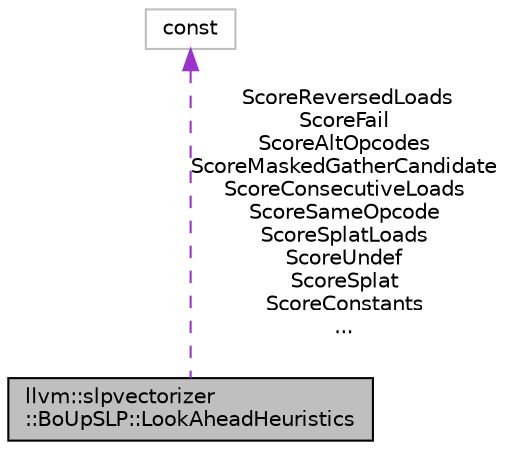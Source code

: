 digraph "llvm::slpvectorizer::BoUpSLP::LookAheadHeuristics"
{
 // LATEX_PDF_SIZE
  bgcolor="transparent";
  edge [fontname="Helvetica",fontsize="10",labelfontname="Helvetica",labelfontsize="10"];
  node [fontname="Helvetica",fontsize="10",shape=record];
  Node1 [label="llvm::slpvectorizer\l::BoUpSLP::LookAheadHeuristics",height=0.2,width=0.4,color="black", fillcolor="grey75", style="filled", fontcolor="black",tooltip="A helper class used for scoring candidates for two consecutive lanes."];
  Node2 -> Node1 [dir="back",color="darkorchid3",fontsize="10",style="dashed",label=" ScoreReversedLoads\nScoreFail\nScoreAltOpcodes\nScoreMaskedGatherCandidate\nScoreConsecutiveLoads\nScoreSameOpcode\nScoreSplatLoads\nScoreUndef\nScoreSplat\nScoreConstants\n..." ,fontname="Helvetica"];
  Node2 [label="const",height=0.2,width=0.4,color="grey75",tooltip=" "];
}

